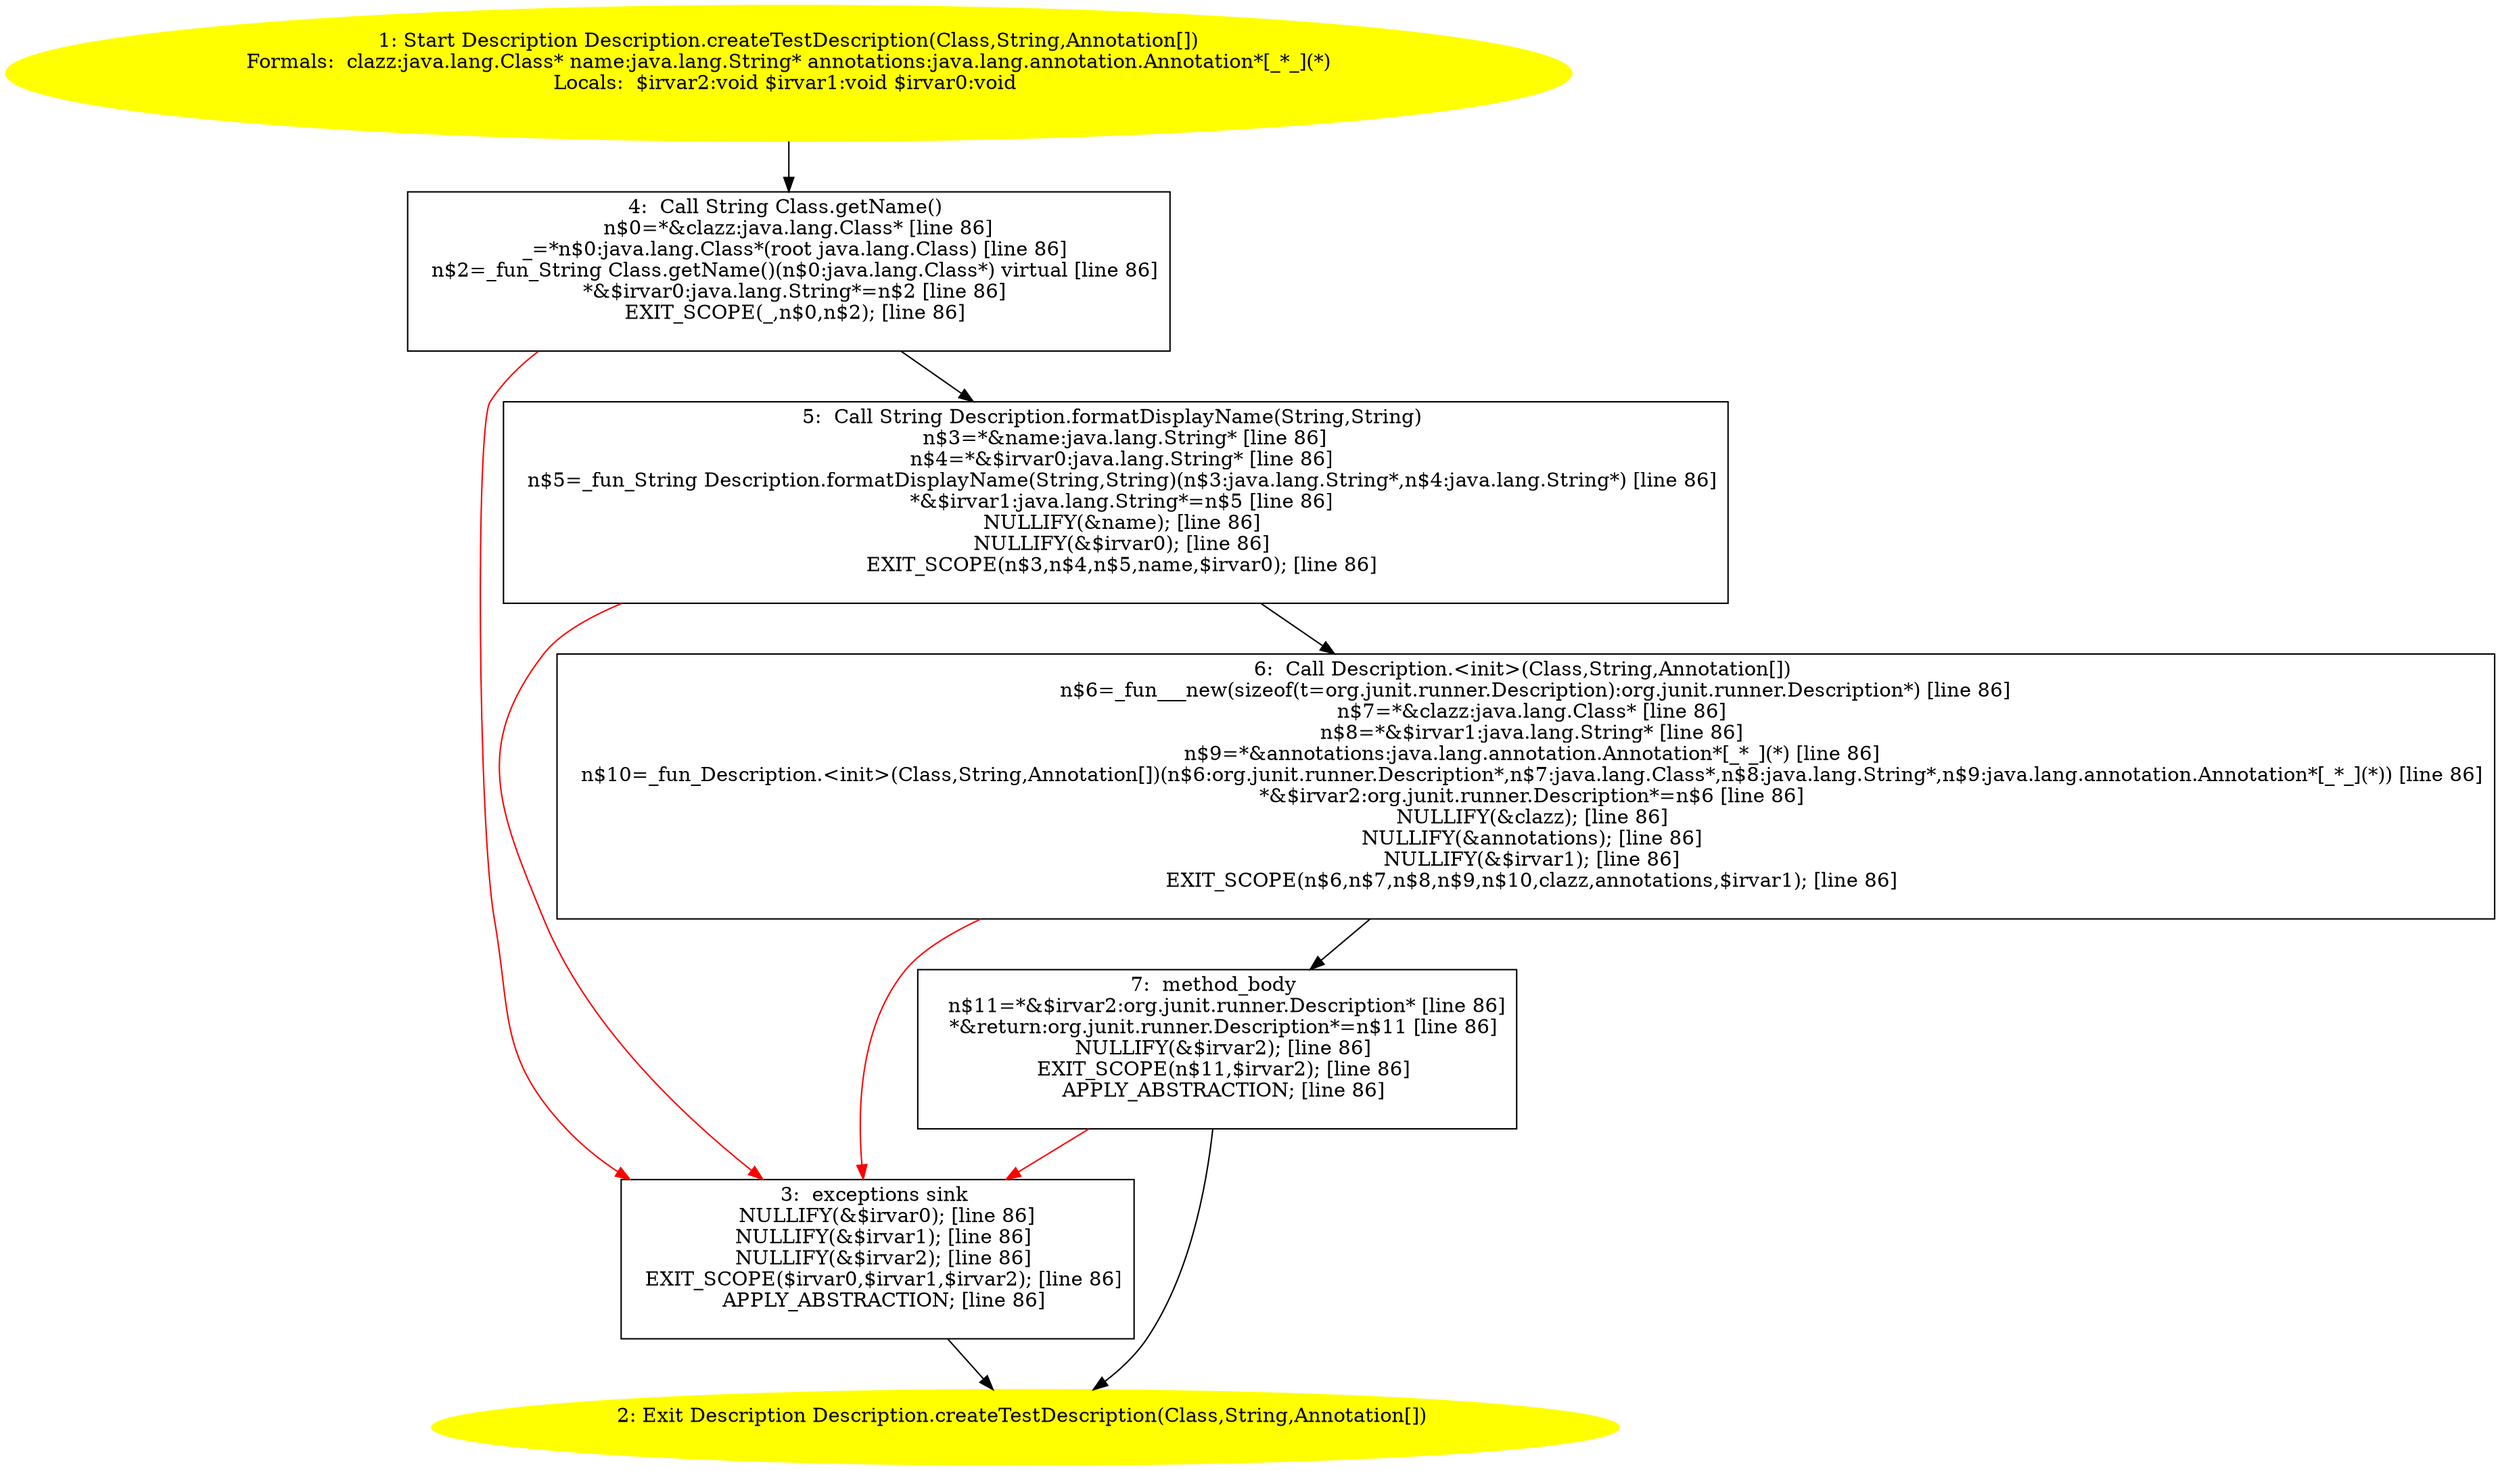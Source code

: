 /* @generated */
digraph cfg {
"org.junit.runner.Description.createTestDescription(java.lang.Class,java.lang.String,java.lang.annota.34af859be2295221434eb0cd8ecac524_1" [label="1: Start Description Description.createTestDescription(Class,String,Annotation[])\nFormals:  clazz:java.lang.Class* name:java.lang.String* annotations:java.lang.annotation.Annotation*[_*_](*)\nLocals:  $irvar2:void $irvar1:void $irvar0:void \n  " color=yellow style=filled]
	

	 "org.junit.runner.Description.createTestDescription(java.lang.Class,java.lang.String,java.lang.annota.34af859be2295221434eb0cd8ecac524_1" -> "org.junit.runner.Description.createTestDescription(java.lang.Class,java.lang.String,java.lang.annota.34af859be2295221434eb0cd8ecac524_4" ;
"org.junit.runner.Description.createTestDescription(java.lang.Class,java.lang.String,java.lang.annota.34af859be2295221434eb0cd8ecac524_2" [label="2: Exit Description Description.createTestDescription(Class,String,Annotation[]) \n  " color=yellow style=filled]
	

"org.junit.runner.Description.createTestDescription(java.lang.Class,java.lang.String,java.lang.annota.34af859be2295221434eb0cd8ecac524_3" [label="3:  exceptions sink \n   NULLIFY(&$irvar0); [line 86]\n  NULLIFY(&$irvar1); [line 86]\n  NULLIFY(&$irvar2); [line 86]\n  EXIT_SCOPE($irvar0,$irvar1,$irvar2); [line 86]\n  APPLY_ABSTRACTION; [line 86]\n " shape="box"]
	

	 "org.junit.runner.Description.createTestDescription(java.lang.Class,java.lang.String,java.lang.annota.34af859be2295221434eb0cd8ecac524_3" -> "org.junit.runner.Description.createTestDescription(java.lang.Class,java.lang.String,java.lang.annota.34af859be2295221434eb0cd8ecac524_2" ;
"org.junit.runner.Description.createTestDescription(java.lang.Class,java.lang.String,java.lang.annota.34af859be2295221434eb0cd8ecac524_4" [label="4:  Call String Class.getName() \n   n$0=*&clazz:java.lang.Class* [line 86]\n  _=*n$0:java.lang.Class*(root java.lang.Class) [line 86]\n  n$2=_fun_String Class.getName()(n$0:java.lang.Class*) virtual [line 86]\n  *&$irvar0:java.lang.String*=n$2 [line 86]\n  EXIT_SCOPE(_,n$0,n$2); [line 86]\n " shape="box"]
	

	 "org.junit.runner.Description.createTestDescription(java.lang.Class,java.lang.String,java.lang.annota.34af859be2295221434eb0cd8ecac524_4" -> "org.junit.runner.Description.createTestDescription(java.lang.Class,java.lang.String,java.lang.annota.34af859be2295221434eb0cd8ecac524_5" ;
	 "org.junit.runner.Description.createTestDescription(java.lang.Class,java.lang.String,java.lang.annota.34af859be2295221434eb0cd8ecac524_4" -> "org.junit.runner.Description.createTestDescription(java.lang.Class,java.lang.String,java.lang.annota.34af859be2295221434eb0cd8ecac524_3" [color="red" ];
"org.junit.runner.Description.createTestDescription(java.lang.Class,java.lang.String,java.lang.annota.34af859be2295221434eb0cd8ecac524_5" [label="5:  Call String Description.formatDisplayName(String,String) \n   n$3=*&name:java.lang.String* [line 86]\n  n$4=*&$irvar0:java.lang.String* [line 86]\n  n$5=_fun_String Description.formatDisplayName(String,String)(n$3:java.lang.String*,n$4:java.lang.String*) [line 86]\n  *&$irvar1:java.lang.String*=n$5 [line 86]\n  NULLIFY(&name); [line 86]\n  NULLIFY(&$irvar0); [line 86]\n  EXIT_SCOPE(n$3,n$4,n$5,name,$irvar0); [line 86]\n " shape="box"]
	

	 "org.junit.runner.Description.createTestDescription(java.lang.Class,java.lang.String,java.lang.annota.34af859be2295221434eb0cd8ecac524_5" -> "org.junit.runner.Description.createTestDescription(java.lang.Class,java.lang.String,java.lang.annota.34af859be2295221434eb0cd8ecac524_6" ;
	 "org.junit.runner.Description.createTestDescription(java.lang.Class,java.lang.String,java.lang.annota.34af859be2295221434eb0cd8ecac524_5" -> "org.junit.runner.Description.createTestDescription(java.lang.Class,java.lang.String,java.lang.annota.34af859be2295221434eb0cd8ecac524_3" [color="red" ];
"org.junit.runner.Description.createTestDescription(java.lang.Class,java.lang.String,java.lang.annota.34af859be2295221434eb0cd8ecac524_6" [label="6:  Call Description.<init>(Class,String,Annotation[]) \n   n$6=_fun___new(sizeof(t=org.junit.runner.Description):org.junit.runner.Description*) [line 86]\n  n$7=*&clazz:java.lang.Class* [line 86]\n  n$8=*&$irvar1:java.lang.String* [line 86]\n  n$9=*&annotations:java.lang.annotation.Annotation*[_*_](*) [line 86]\n  n$10=_fun_Description.<init>(Class,String,Annotation[])(n$6:org.junit.runner.Description*,n$7:java.lang.Class*,n$8:java.lang.String*,n$9:java.lang.annotation.Annotation*[_*_](*)) [line 86]\n  *&$irvar2:org.junit.runner.Description*=n$6 [line 86]\n  NULLIFY(&clazz); [line 86]\n  NULLIFY(&annotations); [line 86]\n  NULLIFY(&$irvar1); [line 86]\n  EXIT_SCOPE(n$6,n$7,n$8,n$9,n$10,clazz,annotations,$irvar1); [line 86]\n " shape="box"]
	

	 "org.junit.runner.Description.createTestDescription(java.lang.Class,java.lang.String,java.lang.annota.34af859be2295221434eb0cd8ecac524_6" -> "org.junit.runner.Description.createTestDescription(java.lang.Class,java.lang.String,java.lang.annota.34af859be2295221434eb0cd8ecac524_7" ;
	 "org.junit.runner.Description.createTestDescription(java.lang.Class,java.lang.String,java.lang.annota.34af859be2295221434eb0cd8ecac524_6" -> "org.junit.runner.Description.createTestDescription(java.lang.Class,java.lang.String,java.lang.annota.34af859be2295221434eb0cd8ecac524_3" [color="red" ];
"org.junit.runner.Description.createTestDescription(java.lang.Class,java.lang.String,java.lang.annota.34af859be2295221434eb0cd8ecac524_7" [label="7:  method_body \n   n$11=*&$irvar2:org.junit.runner.Description* [line 86]\n  *&return:org.junit.runner.Description*=n$11 [line 86]\n  NULLIFY(&$irvar2); [line 86]\n  EXIT_SCOPE(n$11,$irvar2); [line 86]\n  APPLY_ABSTRACTION; [line 86]\n " shape="box"]
	

	 "org.junit.runner.Description.createTestDescription(java.lang.Class,java.lang.String,java.lang.annota.34af859be2295221434eb0cd8ecac524_7" -> "org.junit.runner.Description.createTestDescription(java.lang.Class,java.lang.String,java.lang.annota.34af859be2295221434eb0cd8ecac524_2" ;
	 "org.junit.runner.Description.createTestDescription(java.lang.Class,java.lang.String,java.lang.annota.34af859be2295221434eb0cd8ecac524_7" -> "org.junit.runner.Description.createTestDescription(java.lang.Class,java.lang.String,java.lang.annota.34af859be2295221434eb0cd8ecac524_3" [color="red" ];
}

